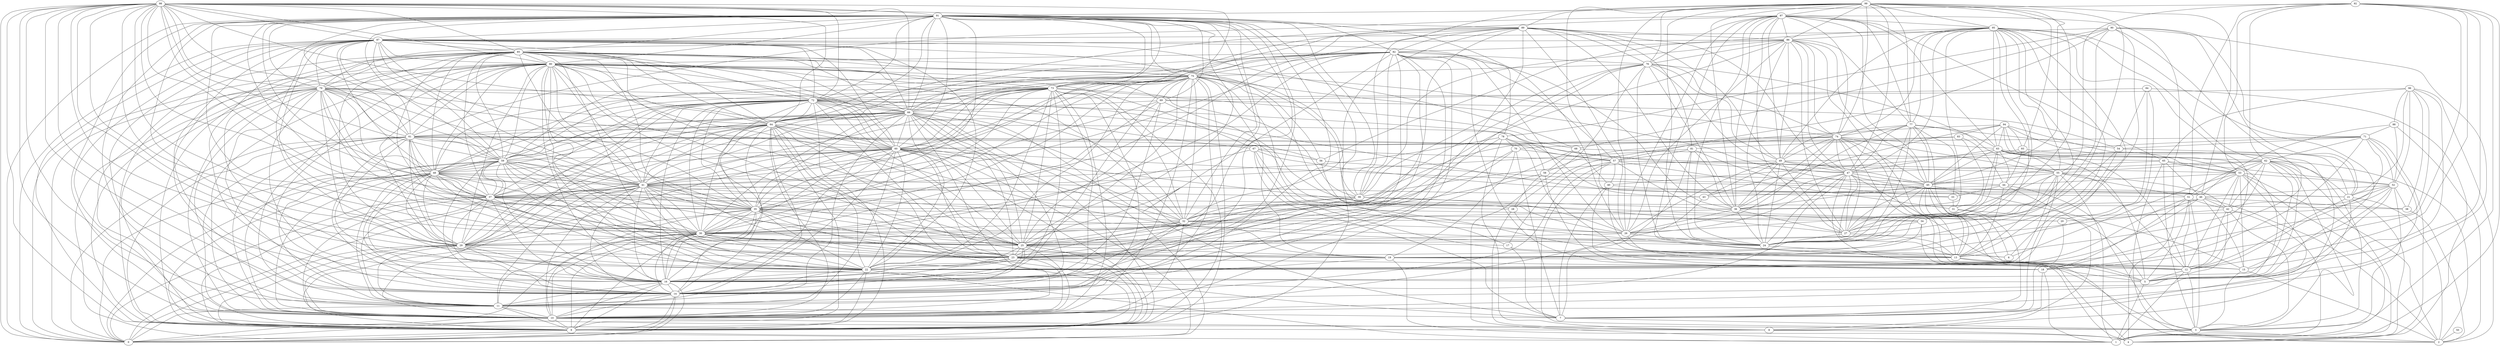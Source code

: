 digraph "sensornet-topology" {
label = "";
rankdir="BT";"0"->"9" [arrowhead = "both"] 
"0"->"10" [arrowhead = "both"] 
"0"->"11" [arrowhead = "both"] 
"0"->"14" [arrowhead = "both"] 
"0"->"16" [arrowhead = "both"] 
"0"->"29" [arrowhead = "both"] 
"0"->"30" [arrowhead = "both"] 
"0"->"37" [arrowhead = "both"] 
"0"->"41" [arrowhead = "both"] 
"0"->"48" [arrowhead = "both"] 
"0"->"59" [arrowhead = "both"] 
"0"->"60" [arrowhead = "both"] 
"0"->"61" [arrowhead = "both"] 
"0"->"64" [arrowhead = "both"] 
"0"->"66" [arrowhead = "both"] 
"0"->"79" [arrowhead = "both"] 
"0"->"80" [arrowhead = "both"] 
"0"->"87" [arrowhead = "both"] 
"0"->"91" [arrowhead = "both"] 
"0"->"98" [arrowhead = "both"] 
"1"->"3" [arrowhead = "both"] 
"1"->"5" [arrowhead = "both"] 
"1"->"12" [arrowhead = "both"] 
"1"->"18" [arrowhead = "both"] 
"1"->"22" [arrowhead = "both"] 
"1"->"42" [arrowhead = "both"] 
"1"->"53" [arrowhead = "both"] 
"1"->"55" [arrowhead = "both"] 
"1"->"62" [arrowhead = "both"] 
"1"->"76" [arrowhead = "both"] 
"1"->"79" [arrowhead = "both"] 
"1"->"92" [arrowhead = "both"] 
"2"->"3" [arrowhead = "both"] 
"2"->"15" [arrowhead = "both"] 
"2"->"21" [arrowhead = "both"] 
"2"->"38" [arrowhead = "both"] 
"2"->"46" [arrowhead = "both"] 
"2"->"50" [arrowhead = "both"] 
"2"->"53" [arrowhead = "both"] 
"2"->"62" [arrowhead = "both"] 
"2"->"65" [arrowhead = "both"] 
"2"->"86" [arrowhead = "both"] 
"2"->"88" [arrowhead = "both"] 
"2"->"96" [arrowhead = "both"] 
"3"->"7" [arrowhead = "both"] 
"3"->"12" [arrowhead = "both"] 
"3"->"15" [arrowhead = "both"] 
"3"->"42" [arrowhead = "both"] 
"3"->"44" [arrowhead = "both"] 
"3"->"47" [arrowhead = "both"] 
"3"->"51" [arrowhead = "both"] 
"3"->"52" [arrowhead = "both"] 
"3"->"57" [arrowhead = "both"] 
"3"->"61" [arrowhead = "both"] 
"3"->"62" [arrowhead = "both"] 
"3"->"65" [arrowhead = "both"] 
"3"->"92" [arrowhead = "both"] 
"3"->"93" [arrowhead = "both"] 
"4"->"8" [arrowhead = "both"] 
"4"->"19" [arrowhead = "both"] 
"4"->"21" [arrowhead = "both"] 
"4"->"34" [arrowhead = "both"] 
"4"->"71" [arrowhead = "both"] 
"4"->"74" [arrowhead = "both"] 
"4"->"84" [arrowhead = "both"] 
"4"->"97" [arrowhead = "both"] 
"5"->"12" [arrowhead = "both"] 
"5"->"13" [arrowhead = "both"] 
"5"->"26" [arrowhead = "both"] 
"5"->"31" [arrowhead = "both"] 
"5"->"42" [arrowhead = "both"] 
"5"->"45" [arrowhead = "both"] 
"5"->"51" [arrowhead = "both"] 
"5"->"52" [arrowhead = "both"] 
"5"->"59" [arrowhead = "both"] 
"5"->"62" [arrowhead = "both"] 
"5"->"63" [arrowhead = "both"] 
"5"->"92" [arrowhead = "both"] 
"5"->"95" [arrowhead = "both"] 
"6"->"17" [arrowhead = "both"] 
"6"->"45" [arrowhead = "both"] 
"6"->"53" [arrowhead = "both"] 
"6"->"67" [arrowhead = "both"] 
"6"->"90" [arrowhead = "both"] 
"7"->"11" [arrowhead = "both"] 
"7"->"17" [arrowhead = "both"] 
"7"->"20" [arrowhead = "both"] 
"7"->"31" [arrowhead = "both"] 
"7"->"35" [arrowhead = "both"] 
"7"->"40" [arrowhead = "both"] 
"7"->"53" [arrowhead = "both"] 
"7"->"55" [arrowhead = "both"] 
"7"->"66" [arrowhead = "both"] 
"7"->"67" [arrowhead = "both"] 
"7"->"70" [arrowhead = "both"] 
"7"->"81" [arrowhead = "both"] 
"7"->"90" [arrowhead = "both"] 
"8"->"10" [arrowhead = "both"] 
"8"->"18" [arrowhead = "both"] 
"8"->"28" [arrowhead = "both"] 
"8"->"44" [arrowhead = "both"] 
"8"->"78" [arrowhead = "both"] 
"8"->"79" [arrowhead = "both"] 
"8"->"94" [arrowhead = "both"] 
"9"->"10" [arrowhead = "both"] 
"9"->"11" [arrowhead = "both"] 
"9"->"14" [arrowhead = "both"] 
"9"->"16" [arrowhead = "both"] 
"9"->"22" [arrowhead = "both"] 
"9"->"23" [arrowhead = "both"] 
"9"->"25" [arrowhead = "both"] 
"9"->"29" [arrowhead = "both"] 
"9"->"30" [arrowhead = "both"] 
"9"->"35" [arrowhead = "both"] 
"9"->"37" [arrowhead = "both"] 
"9"->"41" [arrowhead = "both"] 
"9"->"48" [arrowhead = "both"] 
"9"->"60" [arrowhead = "both"] 
"9"->"61" [arrowhead = "both"] 
"9"->"64" [arrowhead = "both"] 
"9"->"66" [arrowhead = "both"] 
"9"->"72" [arrowhead = "both"] 
"9"->"73" [arrowhead = "both"] 
"9"->"75" [arrowhead = "both"] 
"9"->"79" [arrowhead = "both"] 
"9"->"80" [arrowhead = "both"] 
"9"->"85" [arrowhead = "both"] 
"9"->"87" [arrowhead = "both"] 
"9"->"91" [arrowhead = "both"] 
"9"->"98" [arrowhead = "both"] 
"10"->"11" [arrowhead = "both"] 
"10"->"14" [arrowhead = "both"] 
"10"->"16" [arrowhead = "both"] 
"10"->"21" [arrowhead = "both"] 
"10"->"22" [arrowhead = "both"] 
"10"->"23" [arrowhead = "both"] 
"10"->"25" [arrowhead = "both"] 
"10"->"29" [arrowhead = "both"] 
"10"->"30" [arrowhead = "both"] 
"10"->"32" [arrowhead = "both"] 
"10"->"35" [arrowhead = "both"] 
"10"->"37" [arrowhead = "both"] 
"10"->"41" [arrowhead = "both"] 
"10"->"43" [arrowhead = "both"] 
"10"->"48" [arrowhead = "both"] 
"10"->"59" [arrowhead = "both"] 
"10"->"61" [arrowhead = "both"] 
"10"->"64" [arrowhead = "both"] 
"10"->"66" [arrowhead = "both"] 
"10"->"71" [arrowhead = "both"] 
"10"->"72" [arrowhead = "both"] 
"10"->"73" [arrowhead = "both"] 
"10"->"75" [arrowhead = "both"] 
"10"->"79" [arrowhead = "both"] 
"10"->"80" [arrowhead = "both"] 
"10"->"82" [arrowhead = "both"] 
"10"->"85" [arrowhead = "both"] 
"10"->"87" [arrowhead = "both"] 
"10"->"91" [arrowhead = "both"] 
"10"->"98" [arrowhead = "both"] 
"11"->"14" [arrowhead = "both"] 
"11"->"16" [arrowhead = "both"] 
"11"->"29" [arrowhead = "both"] 
"11"->"30" [arrowhead = "both"] 
"11"->"37" [arrowhead = "both"] 
"11"->"41" [arrowhead = "both"] 
"11"->"48" [arrowhead = "both"] 
"11"->"57" [arrowhead = "both"] 
"11"->"59" [arrowhead = "both"] 
"11"->"60" [arrowhead = "both"] 
"11"->"64" [arrowhead = "both"] 
"11"->"66" [arrowhead = "both"] 
"11"->"73" [arrowhead = "both"] 
"11"->"79" [arrowhead = "both"] 
"11"->"80" [arrowhead = "both"] 
"11"->"87" [arrowhead = "both"] 
"11"->"91" [arrowhead = "both"] 
"11"->"94" [arrowhead = "both"] 
"11"->"98" [arrowhead = "both"] 
"12"->"13" [arrowhead = "both"] 
"12"->"21" [arrowhead = "both"] 
"12"->"42" [arrowhead = "both"] 
"12"->"45" [arrowhead = "both"] 
"12"->"51" [arrowhead = "both"] 
"12"->"53" [arrowhead = "both"] 
"12"->"55" [arrowhead = "both"] 
"12"->"63" [arrowhead = "both"] 
"12"->"67" [arrowhead = "both"] 
"12"->"71" [arrowhead = "both"] 
"12"->"92" [arrowhead = "both"] 
"12"->"95" [arrowhead = "both"] 
"13"->"24" [arrowhead = "both"] 
"13"->"27" [arrowhead = "both"] 
"13"->"40" [arrowhead = "both"] 
"13"->"44" [arrowhead = "both"] 
"13"->"45" [arrowhead = "both"] 
"13"->"47" [arrowhead = "both"] 
"13"->"55" [arrowhead = "both"] 
"13"->"62" [arrowhead = "both"] 
"13"->"74" [arrowhead = "both"] 
"13"->"75" [arrowhead = "both"] 
"13"->"77" [arrowhead = "both"] 
"13"->"78" [arrowhead = "both"] 
"13"->"95" [arrowhead = "both"] 
"13"->"97" [arrowhead = "both"] 
"14"->"16" [arrowhead = "both"] 
"14"->"22" [arrowhead = "both"] 
"14"->"23" [arrowhead = "both"] 
"14"->"25" [arrowhead = "both"] 
"14"->"29" [arrowhead = "both"] 
"14"->"30" [arrowhead = "both"] 
"14"->"32" [arrowhead = "both"] 
"14"->"35" [arrowhead = "both"] 
"14"->"37" [arrowhead = "both"] 
"14"->"41" [arrowhead = "both"] 
"14"->"47" [arrowhead = "both"] 
"14"->"48" [arrowhead = "both"] 
"14"->"59" [arrowhead = "both"] 
"14"->"60" [arrowhead = "both"] 
"14"->"61" [arrowhead = "both"] 
"14"->"66" [arrowhead = "both"] 
"14"->"72" [arrowhead = "both"] 
"14"->"73" [arrowhead = "both"] 
"14"->"75" [arrowhead = "both"] 
"14"->"79" [arrowhead = "both"] 
"14"->"80" [arrowhead = "both"] 
"14"->"82" [arrowhead = "both"] 
"14"->"85" [arrowhead = "both"] 
"14"->"87" [arrowhead = "both"] 
"14"->"91" [arrowhead = "both"] 
"14"->"98" [arrowhead = "both"] 
"15"->"19" [arrowhead = "both"] 
"15"->"45" [arrowhead = "both"] 
"15"->"46" [arrowhead = "both"] 
"15"->"47" [arrowhead = "both"] 
"15"->"52" [arrowhead = "both"] 
"15"->"53" [arrowhead = "both"] 
"15"->"96" [arrowhead = "both"] 
"16"->"19" [arrowhead = "both"] 
"16"->"22" [arrowhead = "both"] 
"16"->"23" [arrowhead = "both"] 
"16"->"25" [arrowhead = "both"] 
"16"->"29" [arrowhead = "both"] 
"16"->"30" [arrowhead = "both"] 
"16"->"32" [arrowhead = "both"] 
"16"->"35" [arrowhead = "both"] 
"16"->"37" [arrowhead = "both"] 
"16"->"41" [arrowhead = "both"] 
"16"->"48" [arrowhead = "both"] 
"16"->"59" [arrowhead = "both"] 
"16"->"60" [arrowhead = "both"] 
"16"->"61" [arrowhead = "both"] 
"16"->"62" [arrowhead = "both"] 
"16"->"64" [arrowhead = "both"] 
"16"->"69" [arrowhead = "both"] 
"16"->"72" [arrowhead = "both"] 
"16"->"73" [arrowhead = "both"] 
"16"->"75" [arrowhead = "both"] 
"16"->"79" [arrowhead = "both"] 
"16"->"80" [arrowhead = "both"] 
"16"->"82" [arrowhead = "both"] 
"16"->"85" [arrowhead = "both"] 
"16"->"87" [arrowhead = "both"] 
"16"->"91" [arrowhead = "both"] 
"16"->"98" [arrowhead = "both"] 
"17"->"30" [arrowhead = "both"] 
"17"->"56" [arrowhead = "both"] 
"17"->"57" [arrowhead = "both"] 
"18"->"23" [arrowhead = "both"] 
"18"->"40" [arrowhead = "both"] 
"18"->"51" [arrowhead = "both"] 
"18"->"58" [arrowhead = "both"] 
"18"->"71" [arrowhead = "both"] 
"18"->"82" [arrowhead = "both"] 
"18"->"90" [arrowhead = "both"] 
"18"->"92" [arrowhead = "both"] 
"19"->"25" [arrowhead = "both"] 
"19"->"30" [arrowhead = "both"] 
"19"->"34" [arrowhead = "both"] 
"19"->"41" [arrowhead = "both"] 
"19"->"54" [arrowhead = "both"] 
"19"->"66" [arrowhead = "both"] 
"19"->"70" [arrowhead = "both"] 
"19"->"75" [arrowhead = "both"] 
"19"->"80" [arrowhead = "both"] 
"19"->"84" [arrowhead = "both"] 
"19"->"99" [arrowhead = "both"] 
"20"->"37" [arrowhead = "both"] 
"20"->"42" [arrowhead = "both"] 
"20"->"57" [arrowhead = "both"] 
"20"->"84" [arrowhead = "both"] 
"21"->"40" [arrowhead = "both"] 
"21"->"52" [arrowhead = "both"] 
"21"->"54" [arrowhead = "both"] 
"21"->"60" [arrowhead = "both"] 
"21"->"62" [arrowhead = "both"] 
"21"->"90" [arrowhead = "both"] 
"21"->"94" [arrowhead = "both"] 
"21"->"96" [arrowhead = "both"] 
"22"->"23" [arrowhead = "both"] 
"22"->"25" [arrowhead = "both"] 
"22"->"29" [arrowhead = "both"] 
"22"->"30" [arrowhead = "both"] 
"22"->"35" [arrowhead = "both"] 
"22"->"37" [arrowhead = "both"] 
"22"->"41" [arrowhead = "both"] 
"22"->"46" [arrowhead = "both"] 
"22"->"48" [arrowhead = "both"] 
"22"->"51" [arrowhead = "both"] 
"22"->"55" [arrowhead = "both"] 
"22"->"59" [arrowhead = "both"] 
"22"->"60" [arrowhead = "both"] 
"22"->"64" [arrowhead = "both"] 
"22"->"66" [arrowhead = "both"] 
"22"->"73" [arrowhead = "both"] 
"22"->"75" [arrowhead = "both"] 
"22"->"79" [arrowhead = "both"] 
"22"->"80" [arrowhead = "both"] 
"22"->"85" [arrowhead = "both"] 
"22"->"87" [arrowhead = "both"] 
"22"->"91" [arrowhead = "both"] 
"22"->"95" [arrowhead = "both"] 
"22"->"96" [arrowhead = "both"] 
"22"->"98" [arrowhead = "both"] 
"23"->"25" [arrowhead = "both"] 
"23"->"30" [arrowhead = "both"] 
"23"->"32" [arrowhead = "both"] 
"23"->"35" [arrowhead = "both"] 
"23"->"39" [arrowhead = "both"] 
"23"->"41" [arrowhead = "both"] 
"23"->"48" [arrowhead = "both"] 
"23"->"59" [arrowhead = "both"] 
"23"->"60" [arrowhead = "both"] 
"23"->"64" [arrowhead = "both"] 
"23"->"66" [arrowhead = "both"] 
"23"->"68" [arrowhead = "both"] 
"23"->"70" [arrowhead = "both"] 
"23"->"72" [arrowhead = "both"] 
"23"->"75" [arrowhead = "both"] 
"23"->"77" [arrowhead = "both"] 
"23"->"80" [arrowhead = "both"] 
"23"->"82" [arrowhead = "both"] 
"23"->"85" [arrowhead = "both"] 
"23"->"89" [arrowhead = "both"] 
"23"->"91" [arrowhead = "both"] 
"23"->"98" [arrowhead = "both"] 
"24"->"26" [arrowhead = "both"] 
"24"->"27" [arrowhead = "both"] 
"24"->"35" [arrowhead = "both"] 
"24"->"36" [arrowhead = "both"] 
"24"->"45" [arrowhead = "both"] 
"24"->"47" [arrowhead = "both"] 
"24"->"49" [arrowhead = "both"] 
"24"->"55" [arrowhead = "both"] 
"24"->"63" [arrowhead = "both"] 
"24"->"76" [arrowhead = "both"] 
"24"->"77" [arrowhead = "both"] 
"24"->"80" [arrowhead = "both"] 
"24"->"81" [arrowhead = "both"] 
"24"->"86" [arrowhead = "both"] 
"24"->"95" [arrowhead = "both"] 
"24"->"97" [arrowhead = "both"] 
"24"->"99" [arrowhead = "both"] 
"25"->"26" [arrowhead = "both"] 
"25"->"30" [arrowhead = "both"] 
"25"->"32" [arrowhead = "both"] 
"25"->"35" [arrowhead = "both"] 
"25"->"39" [arrowhead = "both"] 
"25"->"41" [arrowhead = "both"] 
"25"->"48" [arrowhead = "both"] 
"25"->"59" [arrowhead = "both"] 
"25"->"60" [arrowhead = "both"] 
"25"->"64" [arrowhead = "both"] 
"25"->"66" [arrowhead = "both"] 
"25"->"69" [arrowhead = "both"] 
"25"->"72" [arrowhead = "both"] 
"25"->"73" [arrowhead = "both"] 
"25"->"76" [arrowhead = "both"] 
"25"->"80" [arrowhead = "both"] 
"25"->"82" [arrowhead = "both"] 
"25"->"85" [arrowhead = "both"] 
"25"->"89" [arrowhead = "both"] 
"25"->"90" [arrowhead = "both"] 
"25"->"91" [arrowhead = "both"] 
"25"->"98" [arrowhead = "both"] 
"26"->"28" [arrowhead = "both"] 
"26"->"32" [arrowhead = "both"] 
"26"->"36" [arrowhead = "both"] 
"26"->"39" [arrowhead = "both"] 
"26"->"47" [arrowhead = "both"] 
"26"->"49" [arrowhead = "both"] 
"26"->"55" [arrowhead = "both"] 
"26"->"74" [arrowhead = "both"] 
"26"->"75" [arrowhead = "both"] 
"26"->"82" [arrowhead = "both"] 
"26"->"86" [arrowhead = "both"] 
"26"->"89" [arrowhead = "both"] 
"26"->"91" [arrowhead = "both"] 
"26"->"97" [arrowhead = "both"] 
"26"->"99" [arrowhead = "both"] 
"27"->"34" [arrowhead = "both"] 
"27"->"36" [arrowhead = "both"] 
"27"->"45" [arrowhead = "both"] 
"27"->"47" [arrowhead = "both"] 
"27"->"49" [arrowhead = "both"] 
"27"->"63" [arrowhead = "both"] 
"27"->"74" [arrowhead = "both"] 
"27"->"85" [arrowhead = "both"] 
"27"->"86" [arrowhead = "both"] 
"27"->"95" [arrowhead = "both"] 
"27"->"97" [arrowhead = "both"] 
"27"->"99" [arrowhead = "both"] 
"28"->"37" [arrowhead = "both"] 
"28"->"58" [arrowhead = "both"] 
"28"->"72" [arrowhead = "both"] 
"28"->"74" [arrowhead = "both"] 
"29"->"30" [arrowhead = "both"] 
"29"->"35" [arrowhead = "both"] 
"29"->"37" [arrowhead = "both"] 
"29"->"41" [arrowhead = "both"] 
"29"->"46" [arrowhead = "both"] 
"29"->"48" [arrowhead = "both"] 
"29"->"59" [arrowhead = "both"] 
"29"->"60" [arrowhead = "both"] 
"29"->"61" [arrowhead = "both"] 
"29"->"64" [arrowhead = "both"] 
"29"->"66" [arrowhead = "both"] 
"29"->"72" [arrowhead = "both"] 
"29"->"78" [arrowhead = "both"] 
"29"->"80" [arrowhead = "both"] 
"29"->"85" [arrowhead = "both"] 
"29"->"87" [arrowhead = "both"] 
"29"->"91" [arrowhead = "both"] 
"29"->"98" [arrowhead = "both"] 
"30"->"32" [arrowhead = "both"] 
"30"->"35" [arrowhead = "both"] 
"30"->"37" [arrowhead = "both"] 
"30"->"41" [arrowhead = "both"] 
"30"->"48" [arrowhead = "both"] 
"30"->"58" [arrowhead = "both"] 
"30"->"59" [arrowhead = "both"] 
"30"->"60" [arrowhead = "both"] 
"30"->"61" [arrowhead = "both"] 
"30"->"64" [arrowhead = "both"] 
"30"->"66" [arrowhead = "both"] 
"30"->"67" [arrowhead = "both"] 
"30"->"69" [arrowhead = "both"] 
"30"->"70" [arrowhead = "both"] 
"30"->"72" [arrowhead = "both"] 
"30"->"73" [arrowhead = "both"] 
"30"->"75" [arrowhead = "both"] 
"30"->"79" [arrowhead = "both"] 
"30"->"82" [arrowhead = "both"] 
"30"->"85" [arrowhead = "both"] 
"30"->"87" [arrowhead = "both"] 
"30"->"91" [arrowhead = "both"] 
"30"->"98" [arrowhead = "both"] 
"31"->"33" [arrowhead = "both"] 
"31"->"47" [arrowhead = "both"] 
"31"->"57" [arrowhead = "both"] 
"31"->"83" [arrowhead = "both"] 
"32"->"36" [arrowhead = "both"] 
"32"->"39" [arrowhead = "both"] 
"32"->"41" [arrowhead = "both"] 
"32"->"52" [arrowhead = "both"] 
"32"->"60" [arrowhead = "both"] 
"32"->"64" [arrowhead = "both"] 
"32"->"66" [arrowhead = "both"] 
"32"->"73" [arrowhead = "both"] 
"32"->"75" [arrowhead = "both"] 
"32"->"76" [arrowhead = "both"] 
"32"->"80" [arrowhead = "both"] 
"32"->"86" [arrowhead = "both"] 
"32"->"89" [arrowhead = "both"] 
"32"->"91" [arrowhead = "both"] 
"33"->"44" [arrowhead = "both"] 
"33"->"67" [arrowhead = "both"] 
"33"->"77" [arrowhead = "both"] 
"33"->"81" [arrowhead = "both"] 
"34"->"35" [arrowhead = "both"] 
"34"->"54" [arrowhead = "both"] 
"34"->"69" [arrowhead = "both"] 
"34"->"95" [arrowhead = "both"] 
"35"->"37" [arrowhead = "both"] 
"35"->"41" [arrowhead = "both"] 
"35"->"48" [arrowhead = "both"] 
"35"->"59" [arrowhead = "both"] 
"35"->"60" [arrowhead = "both"] 
"35"->"64" [arrowhead = "both"] 
"35"->"66" [arrowhead = "both"] 
"35"->"72" [arrowhead = "both"] 
"35"->"73" [arrowhead = "both"] 
"35"->"74" [arrowhead = "both"] 
"35"->"75" [arrowhead = "both"] 
"35"->"79" [arrowhead = "both"] 
"35"->"80" [arrowhead = "both"] 
"35"->"87" [arrowhead = "both"] 
"35"->"89" [arrowhead = "both"] 
"35"->"91" [arrowhead = "both"] 
"35"->"98" [arrowhead = "both"] 
"36"->"39" [arrowhead = "both"] 
"36"->"45" [arrowhead = "both"] 
"36"->"46" [arrowhead = "both"] 
"36"->"47" [arrowhead = "both"] 
"36"->"49" [arrowhead = "both"] 
"36"->"74" [arrowhead = "both"] 
"36"->"76" [arrowhead = "both"] 
"36"->"77" [arrowhead = "both"] 
"36"->"81" [arrowhead = "both"] 
"36"->"82" [arrowhead = "both"] 
"36"->"89" [arrowhead = "both"] 
"36"->"95" [arrowhead = "both"] 
"36"->"97" [arrowhead = "both"] 
"36"->"99" [arrowhead = "both"] 
"37"->"41" [arrowhead = "both"] 
"37"->"48" [arrowhead = "both"] 
"37"->"59" [arrowhead = "both"] 
"37"->"60" [arrowhead = "both"] 
"37"->"61" [arrowhead = "both"] 
"37"->"64" [arrowhead = "both"] 
"37"->"66" [arrowhead = "both"] 
"37"->"72" [arrowhead = "both"] 
"37"->"78" [arrowhead = "both"] 
"37"->"79" [arrowhead = "both"] 
"37"->"80" [arrowhead = "both"] 
"37"->"81" [arrowhead = "both"] 
"37"->"85" [arrowhead = "both"] 
"37"->"91" [arrowhead = "both"] 
"37"->"98" [arrowhead = "both"] 
"38"->"46" [arrowhead = "both"] 
"38"->"52" [arrowhead = "both"] 
"38"->"60" [arrowhead = "both"] 
"38"->"96" [arrowhead = "both"] 
"39"->"41" [arrowhead = "both"] 
"39"->"49" [arrowhead = "both"] 
"39"->"73" [arrowhead = "both"] 
"39"->"75" [arrowhead = "both"] 
"39"->"76" [arrowhead = "both"] 
"39"->"82" [arrowhead = "both"] 
"39"->"86" [arrowhead = "both"] 
"39"->"91" [arrowhead = "both"] 
"39"->"99" [arrowhead = "both"] 
"40"->"57" [arrowhead = "both"] 
"40"->"68" [arrowhead = "both"] 
"40"->"71" [arrowhead = "both"] 
"41"->"48" [arrowhead = "both"] 
"41"->"59" [arrowhead = "both"] 
"41"->"60" [arrowhead = "both"] 
"41"->"61" [arrowhead = "both"] 
"41"->"64" [arrowhead = "both"] 
"41"->"66" [arrowhead = "both"] 
"41"->"69" [arrowhead = "both"] 
"41"->"72" [arrowhead = "both"] 
"41"->"73" [arrowhead = "both"] 
"41"->"75" [arrowhead = "both"] 
"41"->"79" [arrowhead = "both"] 
"41"->"80" [arrowhead = "both"] 
"41"->"82" [arrowhead = "both"] 
"41"->"85" [arrowhead = "both"] 
"41"->"87" [arrowhead = "both"] 
"41"->"89" [arrowhead = "both"] 
"41"->"98" [arrowhead = "both"] 
"42"->"46" [arrowhead = "both"] 
"42"->"51" [arrowhead = "both"] 
"42"->"52" [arrowhead = "both"] 
"42"->"53" [arrowhead = "both"] 
"42"->"55" [arrowhead = "both"] 
"42"->"62" [arrowhead = "both"] 
"43"->"44" [arrowhead = "both"] 
"43"->"48" [arrowhead = "both"] 
"43"->"49" [arrowhead = "both"] 
"43"->"94" [arrowhead = "both"] 
"43"->"99" [arrowhead = "both"] 
"44"->"53" [arrowhead = "both"] 
"44"->"58" [arrowhead = "both"] 
"44"->"63" [arrowhead = "both"] 
"44"->"83" [arrowhead = "both"] 
"44"->"93" [arrowhead = "both"] 
"45"->"47" [arrowhead = "both"] 
"45"->"49" [arrowhead = "both"] 
"45"->"55" [arrowhead = "both"] 
"45"->"56" [arrowhead = "both"] 
"45"->"62" [arrowhead = "both"] 
"45"->"63" [arrowhead = "both"] 
"45"->"74" [arrowhead = "both"] 
"45"->"77" [arrowhead = "both"] 
"45"->"86" [arrowhead = "both"] 
"45"->"94" [arrowhead = "both"] 
"45"->"97" [arrowhead = "both"] 
"45"->"99" [arrowhead = "both"] 
"46"->"52" [arrowhead = "both"] 
"46"->"65" [arrowhead = "both"] 
"46"->"72" [arrowhead = "both"] 
"46"->"75" [arrowhead = "both"] 
"46"->"88" [arrowhead = "both"] 
"46"->"99" [arrowhead = "both"] 
"47"->"49" [arrowhead = "both"] 
"47"->"63" [arrowhead = "both"] 
"47"->"64" [arrowhead = "both"] 
"47"->"65" [arrowhead = "both"] 
"47"->"74" [arrowhead = "both"] 
"47"->"76" [arrowhead = "both"] 
"47"->"77" [arrowhead = "both"] 
"47"->"86" [arrowhead = "both"] 
"47"->"89" [arrowhead = "both"] 
"47"->"95" [arrowhead = "both"] 
"47"->"99" [arrowhead = "both"] 
"48"->"59" [arrowhead = "both"] 
"48"->"60" [arrowhead = "both"] 
"48"->"61" [arrowhead = "both"] 
"48"->"64" [arrowhead = "both"] 
"48"->"66" [arrowhead = "both"] 
"48"->"72" [arrowhead = "both"] 
"48"->"73" [arrowhead = "both"] 
"48"->"75" [arrowhead = "both"] 
"48"->"79" [arrowhead = "both"] 
"48"->"80" [arrowhead = "both"] 
"48"->"85" [arrowhead = "both"] 
"48"->"87" [arrowhead = "both"] 
"48"->"91" [arrowhead = "both"] 
"49"->"74" [arrowhead = "both"] 
"49"->"76" [arrowhead = "both"] 
"49"->"77" [arrowhead = "both"] 
"49"->"86" [arrowhead = "both"] 
"49"->"89" [arrowhead = "both"] 
"49"->"93" [arrowhead = "both"] 
"49"->"95" [arrowhead = "both"] 
"49"->"97" [arrowhead = "both"] 
"51"->"53" [arrowhead = "both"] 
"51"->"55" [arrowhead = "both"] 
"51"->"62" [arrowhead = "both"] 
"51"->"72" [arrowhead = "both"] 
"51"->"92" [arrowhead = "both"] 
"52"->"53" [arrowhead = "both"] 
"52"->"65" [arrowhead = "both"] 
"52"->"71" [arrowhead = "both"] 
"52"->"88" [arrowhead = "both"] 
"52"->"96" [arrowhead = "both"] 
"53"->"57" [arrowhead = "both"] 
"53"->"62" [arrowhead = "both"] 
"53"->"63" [arrowhead = "both"] 
"53"->"65" [arrowhead = "both"] 
"53"->"92" [arrowhead = "both"] 
"53"->"94" [arrowhead = "both"] 
"54"->"69" [arrowhead = "both"] 
"54"->"71" [arrowhead = "both"] 
"54"->"77" [arrowhead = "both"] 
"54"->"84" [arrowhead = "both"] 
"55"->"61" [arrowhead = "both"] 
"55"->"62" [arrowhead = "both"] 
"55"->"63" [arrowhead = "both"] 
"55"->"74" [arrowhead = "both"] 
"55"->"76" [arrowhead = "both"] 
"55"->"92" [arrowhead = "both"] 
"55"->"95" [arrowhead = "both"] 
"56"->"61" [arrowhead = "both"] 
"56"->"67" [arrowhead = "both"] 
"56"->"87" [arrowhead = "both"] 
"56"->"95" [arrowhead = "both"] 
"57"->"61" [arrowhead = "both"] 
"57"->"67" [arrowhead = "both"] 
"57"->"70" [arrowhead = "both"] 
"57"->"81" [arrowhead = "both"] 
"57"->"82" [arrowhead = "both"] 
"57"->"90" [arrowhead = "both"] 
"58"->"68" [arrowhead = "both"] 
"58"->"78" [arrowhead = "both"] 
"58"->"94" [arrowhead = "both"] 
"59"->"60" [arrowhead = "both"] 
"59"->"61" [arrowhead = "both"] 
"59"->"64" [arrowhead = "both"] 
"59"->"66" [arrowhead = "both"] 
"59"->"72" [arrowhead = "both"] 
"59"->"73" [arrowhead = "both"] 
"59"->"75" [arrowhead = "both"] 
"59"->"79" [arrowhead = "both"] 
"59"->"80" [arrowhead = "both"] 
"59"->"85" [arrowhead = "both"] 
"59"->"87" [arrowhead = "both"] 
"59"->"91" [arrowhead = "both"] 
"59"->"98" [arrowhead = "both"] 
"60"->"61" [arrowhead = "both"] 
"60"->"64" [arrowhead = "both"] 
"60"->"66" [arrowhead = "both"] 
"60"->"71" [arrowhead = "both"] 
"60"->"72" [arrowhead = "both"] 
"60"->"73" [arrowhead = "both"] 
"60"->"75" [arrowhead = "both"] 
"60"->"79" [arrowhead = "both"] 
"60"->"80" [arrowhead = "both"] 
"60"->"82" [arrowhead = "both"] 
"60"->"83" [arrowhead = "both"] 
"60"->"85" [arrowhead = "both"] 
"60"->"87" [arrowhead = "both"] 
"60"->"91" [arrowhead = "both"] 
"60"->"98" [arrowhead = "both"] 
"61"->"64" [arrowhead = "both"] 
"61"->"66" [arrowhead = "both"] 
"61"->"79" [arrowhead = "both"] 
"61"->"80" [arrowhead = "both"] 
"61"->"87" [arrowhead = "both"] 
"61"->"91" [arrowhead = "both"] 
"61"->"97" [arrowhead = "both"] 
"61"->"98" [arrowhead = "both"] 
"62"->"63" [arrowhead = "both"] 
"62"->"71" [arrowhead = "both"] 
"62"->"92" [arrowhead = "both"] 
"62"->"95" [arrowhead = "both"] 
"63"->"74" [arrowhead = "both"] 
"63"->"77" [arrowhead = "both"] 
"63"->"94" [arrowhead = "both"] 
"63"->"95" [arrowhead = "both"] 
"63"->"97" [arrowhead = "both"] 
"64"->"66" [arrowhead = "both"] 
"64"->"72" [arrowhead = "both"] 
"64"->"73" [arrowhead = "both"] 
"64"->"75" [arrowhead = "both"] 
"64"->"79" [arrowhead = "both"] 
"64"->"80" [arrowhead = "both"] 
"64"->"82" [arrowhead = "both"] 
"64"->"85" [arrowhead = "both"] 
"64"->"87" [arrowhead = "both"] 
"64"->"91" [arrowhead = "both"] 
"64"->"97" [arrowhead = "both"] 
"64"->"98" [arrowhead = "both"] 
"65"->"68" [arrowhead = "both"] 
"65"->"96" [arrowhead = "both"] 
"65"->"97" [arrowhead = "both"] 
"66"->"69" [arrowhead = "both"] 
"66"->"72" [arrowhead = "both"] 
"66"->"73" [arrowhead = "both"] 
"66"->"75" [arrowhead = "both"] 
"66"->"79" [arrowhead = "both"] 
"66"->"80" [arrowhead = "both"] 
"66"->"82" [arrowhead = "both"] 
"66"->"85" [arrowhead = "both"] 
"66"->"87" [arrowhead = "both"] 
"66"->"91" [arrowhead = "both"] 
"66"->"98" [arrowhead = "both"] 
"67"->"72" [arrowhead = "both"] 
"67"->"80" [arrowhead = "both"] 
"68"->"73" [arrowhead = "both"] 
"68"->"87" [arrowhead = "both"] 
"68"->"90" [arrowhead = "both"] 
"69"->"75" [arrowhead = "both"] 
"69"->"80" [arrowhead = "both"] 
"69"->"84" [arrowhead = "both"] 
"69"->"91" [arrowhead = "both"] 
"70"->"74" [arrowhead = "both"] 
"70"->"78" [arrowhead = "both"] 
"71"->"88" [arrowhead = "both"] 
"71"->"90" [arrowhead = "both"] 
"72"->"73" [arrowhead = "both"] 
"72"->"75" [arrowhead = "both"] 
"72"->"79" [arrowhead = "both"] 
"72"->"80" [arrowhead = "both"] 
"72"->"85" [arrowhead = "both"] 
"72"->"87" [arrowhead = "both"] 
"72"->"91" [arrowhead = "both"] 
"72"->"96" [arrowhead = "both"] 
"72"->"98" [arrowhead = "both"] 
"73"->"75" [arrowhead = "both"] 
"73"->"80" [arrowhead = "both"] 
"73"->"82" [arrowhead = "both"] 
"73"->"85" [arrowhead = "both"] 
"73"->"89" [arrowhead = "both"] 
"73"->"91" [arrowhead = "both"] 
"73"->"98" [arrowhead = "both"] 
"74"->"76" [arrowhead = "both"] 
"74"->"77" [arrowhead = "both"] 
"74"->"85" [arrowhead = "both"] 
"74"->"86" [arrowhead = "both"] 
"74"->"95" [arrowhead = "both"] 
"74"->"97" [arrowhead = "both"] 
"74"->"99" [arrowhead = "both"] 
"75"->"76" [arrowhead = "both"] 
"75"->"80" [arrowhead = "both"] 
"75"->"82" [arrowhead = "both"] 
"75"->"85" [arrowhead = "both"] 
"75"->"89" [arrowhead = "both"] 
"75"->"91" [arrowhead = "both"] 
"75"->"98" [arrowhead = "both"] 
"76"->"82" [arrowhead = "both"] 
"76"->"86" [arrowhead = "both"] 
"76"->"89" [arrowhead = "both"] 
"76"->"97" [arrowhead = "both"] 
"76"->"99" [arrowhead = "both"] 
"77"->"86" [arrowhead = "both"] 
"77"->"95" [arrowhead = "both"] 
"77"->"97" [arrowhead = "both"] 
"77"->"99" [arrowhead = "both"] 
"78"->"87" [arrowhead = "both"] 
"78"->"90" [arrowhead = "both"] 
"79"->"80" [arrowhead = "both"] 
"79"->"85" [arrowhead = "both"] 
"79"->"86" [arrowhead = "both"] 
"79"->"87" [arrowhead = "both"] 
"79"->"91" [arrowhead = "both"] 
"79"->"98" [arrowhead = "both"] 
"80"->"82" [arrowhead = "both"] 
"80"->"85" [arrowhead = "both"] 
"80"->"87" [arrowhead = "both"] 
"80"->"91" [arrowhead = "both"] 
"80"->"98" [arrowhead = "both"] 
"81"->"83" [arrowhead = "both"] 
"81"->"89" [arrowhead = "both"] 
"82"->"86" [arrowhead = "both"] 
"82"->"89" [arrowhead = "both"] 
"82"->"91" [arrowhead = "both"] 
"83"->"94" [arrowhead = "both"] 
"85"->"87" [arrowhead = "both"] 
"85"->"91" [arrowhead = "both"] 
"85"->"98" [arrowhead = "both"] 
"86"->"89" [arrowhead = "both"] 
"86"->"95" [arrowhead = "both"] 
"86"->"97" [arrowhead = "both"] 
"86"->"99" [arrowhead = "both"] 
"87"->"90" [arrowhead = "both"] 
"87"->"91" [arrowhead = "both"] 
"87"->"98" [arrowhead = "both"] 
"88"->"96" [arrowhead = "both"] 
"89"->"91" [arrowhead = "both"] 
"89"->"99" [arrowhead = "both"] 
"91"->"92" [arrowhead = "both"] 
"91"->"98" [arrowhead = "both"] 
"93"->"94" [arrowhead = "both"] 
"93"->"99" [arrowhead = "both"] 
"95"->"97" [arrowhead = "both"] 
"95"->"99" [arrowhead = "both"] 
"97"->"99" [arrowhead = "both"] 
}